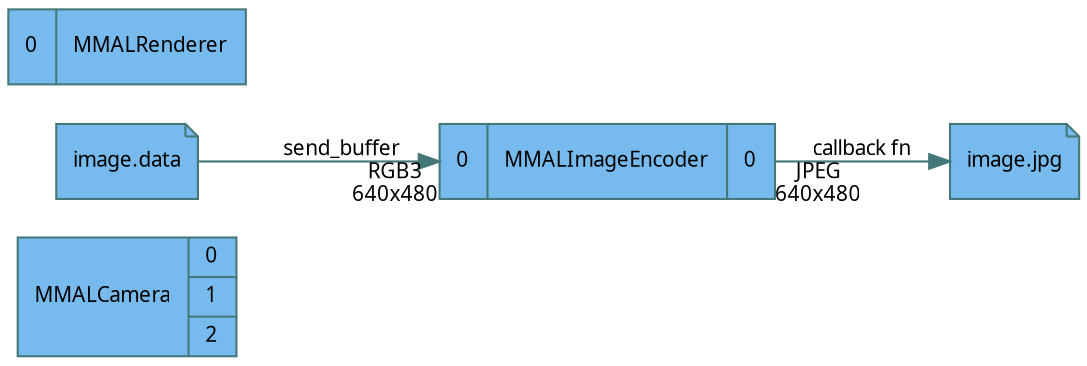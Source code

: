 digraph G {
    graph [rankdir=LR];
    node [shape=record, style=filled, fontname="Sans", fontsize=10, fillcolor="#77bbee", color="#447777"];
    edge [fontname="Sans", fontsize=10, color="#447777"];

    MMALCamera [label="{MMALCamera|{<preview>0|<video>1|<still>2}}"];
    MMALImageEncoder [label="{<input>0|MMALImageEncoder|<output>0}"];
    MMALRenderer [label="{<input>0|MMALRenderer}"];
    FileInput [label="image.data", shape=note];
    FileOutput [label="image.jpg", shape=note];

    FileInput->MMALImageEncoder:input [
        headlabel="RGB3\n640x480",
        label="send_buffer"
        ];
    MMALImageEncoder:output->FileOutput [
        taillabel="JPEG\n640x480",
        label="callback fn"
        ];
}
